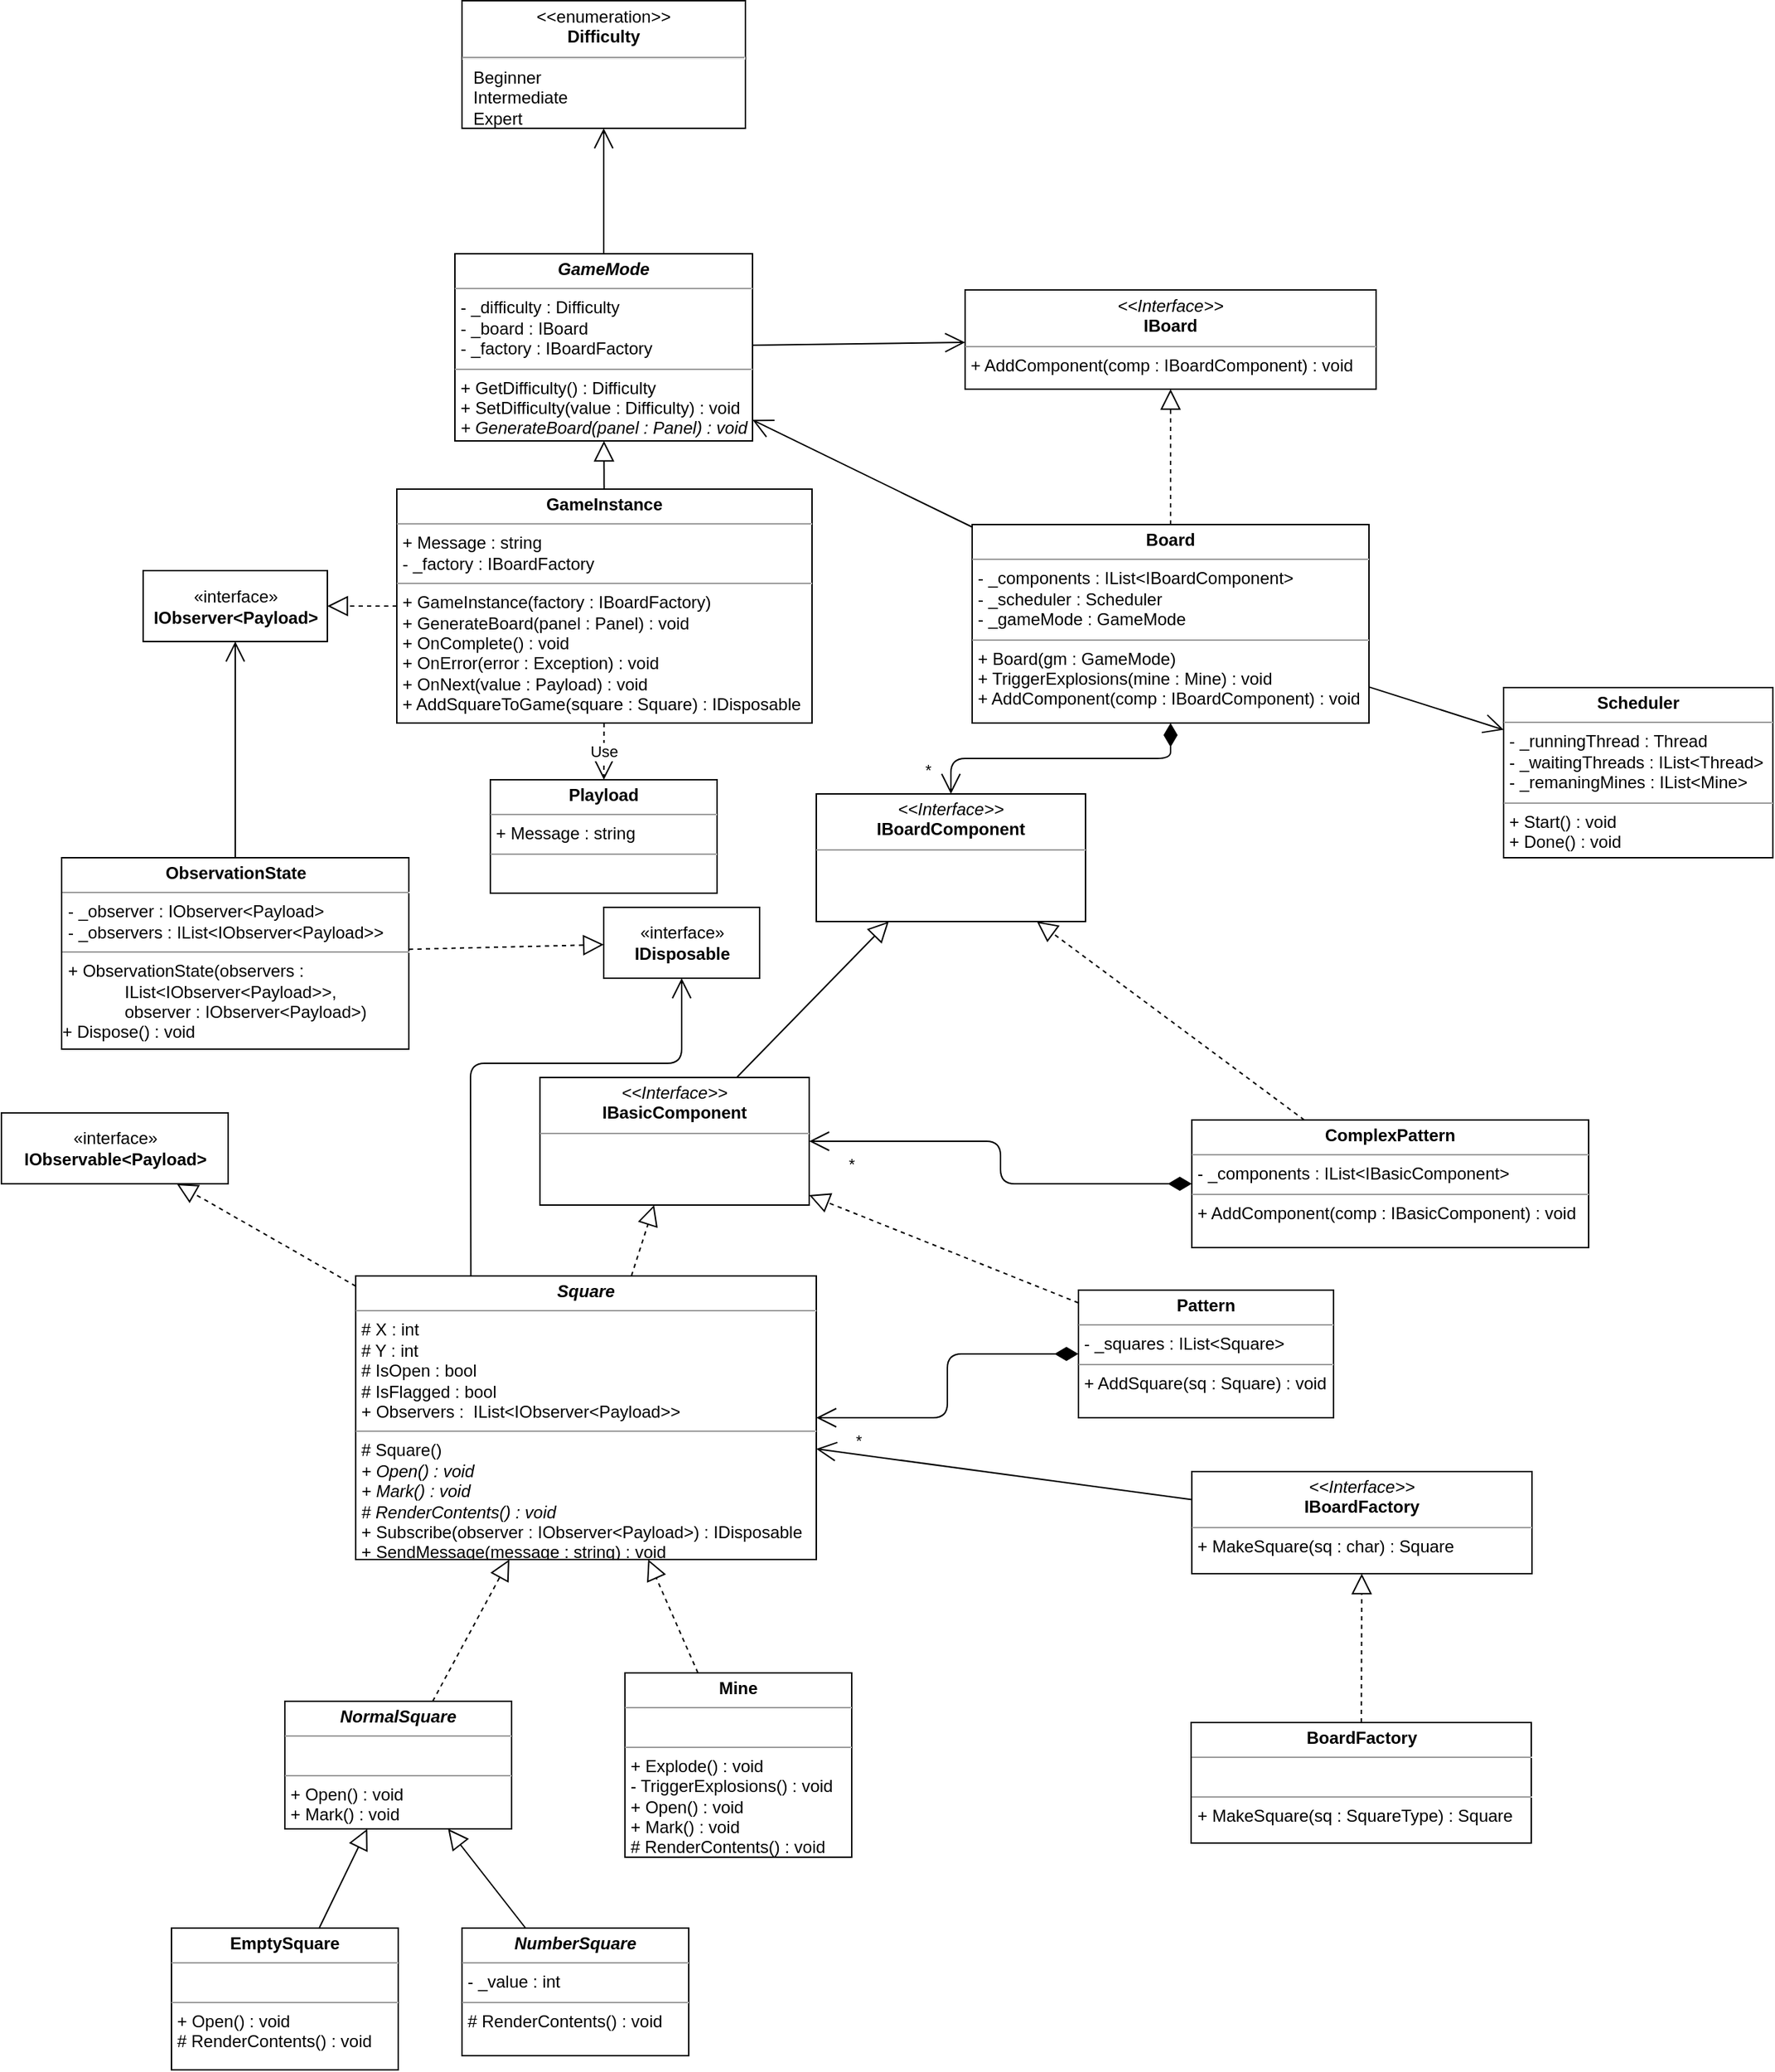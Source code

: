 <mxfile version="10.6.3" type="device"><diagram id="pnodZiI6A9-rPGKO3RXd" name="Page-1"><mxGraphModel dx="1860" dy="1650" grid="1" gridSize="10" guides="1" tooltips="1" connect="1" arrows="1" fold="1" page="1" pageScale="1" pageWidth="850" pageHeight="1100" math="0" shadow="0"><root><mxCell id="0"/><mxCell id="1" parent="0"/><mxCell id="dl6-OlrVoj3H5_6Asgak-1" value="&lt;p style=&quot;margin: 0px ; margin-top: 4px ; text-align: center&quot;&gt;&lt;b&gt;&lt;i&gt;NormalSquare&lt;/i&gt;&lt;/b&gt;&lt;/p&gt;&lt;hr size=&quot;1&quot;&gt;&lt;p style=&quot;margin: 0px ; margin-left: 4px&quot;&gt;&lt;br&gt;&lt;/p&gt;&lt;hr size=&quot;1&quot;&gt;&lt;p style=&quot;margin: 0px ; margin-left: 4px&quot;&gt;+ Open() : void&lt;/p&gt;&lt;p style=&quot;margin: 0px ; margin-left: 4px&quot;&gt;+ Mark() : void&lt;/p&gt;" style="verticalAlign=top;align=left;overflow=fill;fontSize=12;fontFamily=Helvetica;html=1;" parent="1" vertex="1"><mxGeometry x="90" y="520" width="160" height="90" as="geometry"/></mxCell><mxCell id="dl6-OlrVoj3H5_6Asgak-4" value="&lt;p style=&quot;margin: 0px ; margin-top: 4px ; text-align: center&quot;&gt;&lt;b&gt;Mine&lt;/b&gt;&lt;/p&gt;&lt;hr size=&quot;1&quot;&gt;&lt;p style=&quot;margin: 0px ; margin-left: 4px&quot;&gt;&lt;br&gt;&lt;/p&gt;&lt;hr size=&quot;1&quot;&gt;&lt;p style=&quot;margin: 0px ; margin-left: 4px&quot;&gt;+ Explode() : void&lt;/p&gt;&lt;p style=&quot;margin: 0px ; margin-left: 4px&quot;&gt;- TriggerExplosions() : void&lt;/p&gt;&lt;p style=&quot;margin: 0px ; margin-left: 4px&quot;&gt;+ Open() : void&lt;/p&gt;&lt;p style=&quot;margin: 0px ; margin-left: 4px&quot;&gt;+ Mark() : void&lt;/p&gt;&lt;p style=&quot;margin: 0px ; margin-left: 4px&quot;&gt;# RenderContents() : void&lt;/p&gt;" style="verticalAlign=top;align=left;overflow=fill;fontSize=12;fontFamily=Helvetica;html=1;" parent="1" vertex="1"><mxGeometry x="330" y="500" width="160" height="130" as="geometry"/></mxCell><mxCell id="dl6-OlrVoj3H5_6Asgak-5" value="&lt;p style=&quot;margin: 0px ; margin-top: 4px ; text-align: center&quot;&gt;&lt;b&gt;EmptySquare&lt;/b&gt;&lt;/p&gt;&lt;hr size=&quot;1&quot;&gt;&lt;p style=&quot;margin: 0px ; margin-left: 4px&quot;&gt;&lt;br&gt;&lt;/p&gt;&lt;hr size=&quot;1&quot;&gt;&lt;p style=&quot;margin: 0px ; margin-left: 4px&quot;&gt;+ Open() : void&lt;/p&gt;&lt;p style=&quot;margin: 0px ; margin-left: 4px&quot;&gt;# RenderContents() : void&lt;br&gt;&lt;/p&gt;" style="verticalAlign=top;align=left;overflow=fill;fontSize=12;fontFamily=Helvetica;html=1;" parent="1" vertex="1"><mxGeometry x="10" y="680" width="160" height="100" as="geometry"/></mxCell><mxCell id="dl6-OlrVoj3H5_6Asgak-6" value="&lt;p style=&quot;margin: 0px ; margin-top: 4px ; text-align: center&quot;&gt;&lt;b&gt;&lt;i&gt;NumberSquare&lt;/i&gt;&lt;/b&gt;&lt;/p&gt;&lt;hr size=&quot;1&quot;&gt;&lt;p style=&quot;margin: 0px ; margin-left: 4px&quot;&gt;- _value : int&lt;/p&gt;&lt;hr size=&quot;1&quot;&gt;&lt;p style=&quot;margin: 0px ; margin-left: 4px&quot;&gt;# RenderContents() : void&lt;/p&gt;" style="verticalAlign=top;align=left;overflow=fill;fontSize=12;fontFamily=Helvetica;html=1;" parent="1" vertex="1"><mxGeometry x="215" y="680" width="160" height="90" as="geometry"/></mxCell><mxCell id="dl6-OlrVoj3H5_6Asgak-30" value="" style="endArrow=block;dashed=1;endFill=0;endSize=12;html=1;" parent="1" source="dl6-OlrVoj3H5_6Asgak-1" target="Zj_N1UgXmJXCf1v0Lo5h-10" edge="1"><mxGeometry width="160" relative="1" as="geometry"><mxPoint x="150" y="340" as="sourcePoint"/><mxPoint x="269.265" y="310" as="targetPoint"/></mxGeometry></mxCell><mxCell id="dl6-OlrVoj3H5_6Asgak-32" value="" style="endArrow=block;dashed=1;endFill=0;endSize=12;html=1;" parent="1" source="dl6-OlrVoj3H5_6Asgak-4" target="Zj_N1UgXmJXCf1v0Lo5h-10" edge="1"><mxGeometry width="160" relative="1" as="geometry"><mxPoint x="590" y="330" as="sourcePoint"/><mxPoint x="321.833" y="310" as="targetPoint"/></mxGeometry></mxCell><mxCell id="dl6-OlrVoj3H5_6Asgak-33" value="" style="edgeStyle=none;html=1;endSize=12;endArrow=block;endFill=0;" parent="1" source="dl6-OlrVoj3H5_6Asgak-5" target="dl6-OlrVoj3H5_6Asgak-1" edge="1"><mxGeometry width="160" relative="1" as="geometry"><mxPoint x="110" y="640" as="sourcePoint"/><mxPoint x="270" y="640" as="targetPoint"/></mxGeometry></mxCell><mxCell id="dl6-OlrVoj3H5_6Asgak-34" value="" style="edgeStyle=none;html=1;endSize=12;endArrow=block;endFill=0;" parent="1" source="dl6-OlrVoj3H5_6Asgak-6" target="dl6-OlrVoj3H5_6Asgak-1" edge="1"><mxGeometry width="160" relative="1" as="geometry"><mxPoint x="360" y="630" as="sourcePoint"/><mxPoint x="520" y="630" as="targetPoint"/></mxGeometry></mxCell><mxCell id="dl6-OlrVoj3H5_6Asgak-35" value="&lt;p style=&quot;margin: 0px ; margin-top: 4px ; text-align: center&quot;&gt;&lt;b&gt;BoardFactory&lt;/b&gt;&lt;/p&gt;&lt;hr size=&quot;1&quot;&gt;&lt;p style=&quot;margin: 0px ; margin-left: 4px&quot;&gt;&lt;br&gt;&lt;/p&gt;&lt;hr size=&quot;1&quot;&gt;&lt;p style=&quot;margin: 0px ; margin-left: 4px&quot;&gt;+ MakeSquare(sq : SquareType) : Square&lt;br&gt;&lt;/p&gt;" style="verticalAlign=top;align=left;overflow=fill;fontSize=12;fontFamily=Helvetica;html=1;" parent="1" vertex="1"><mxGeometry x="729.5" y="535" width="240" height="85" as="geometry"/></mxCell><mxCell id="dl6-OlrVoj3H5_6Asgak-36" value="&lt;p style=&quot;margin: 0px ; margin-top: 4px ; text-align: center&quot;&gt;&lt;i&gt;&amp;lt;&amp;lt;Interface&amp;gt;&amp;gt;&lt;/i&gt;&lt;br&gt;&lt;b&gt;IBoardFactory&lt;/b&gt;&lt;/p&gt;&lt;hr size=&quot;1&quot;&gt;&lt;p style=&quot;margin: 0px ; margin-left: 4px&quot;&gt;+ MakeSquare(sq : char) : Square&lt;/p&gt;" style="verticalAlign=top;align=left;overflow=fill;fontSize=12;fontFamily=Helvetica;html=1;" parent="1" vertex="1"><mxGeometry x="730" y="358" width="240" height="72" as="geometry"/></mxCell><mxCell id="dl6-OlrVoj3H5_6Asgak-37" value="&lt;p style=&quot;margin: 0px ; margin-top: 4px ; text-align: center&quot;&gt;&lt;i&gt;&amp;lt;&amp;lt;Interface&amp;gt;&amp;gt;&lt;/i&gt;&lt;br&gt;&lt;b&gt;IBasicComponent&lt;/b&gt;&lt;/p&gt;&lt;hr size=&quot;1&quot;&gt;&lt;p style=&quot;margin: 0px ; margin-left: 4px&quot;&gt;&lt;br&gt;&lt;/p&gt;" style="verticalAlign=top;align=left;overflow=fill;fontSize=12;fontFamily=Helvetica;html=1;" parent="1" vertex="1"><mxGeometry x="270" y="80" width="190" height="90" as="geometry"/></mxCell><mxCell id="dl6-OlrVoj3H5_6Asgak-38" value="&lt;p style=&quot;margin: 0px ; margin-top: 4px ; text-align: center&quot;&gt;&lt;i&gt;&amp;lt;&amp;lt;Interface&amp;gt;&amp;gt;&lt;/i&gt;&lt;br&gt;&lt;b&gt;IBoardComponent&lt;/b&gt;&lt;/p&gt;&lt;hr size=&quot;1&quot;&gt;&lt;p style=&quot;margin: 0px ; margin-left: 4px&quot;&gt;&lt;br&gt;&lt;/p&gt;" style="verticalAlign=top;align=left;overflow=fill;fontSize=12;fontFamily=Helvetica;html=1;" parent="1" vertex="1"><mxGeometry x="465" y="-120" width="190" height="90" as="geometry"/></mxCell><mxCell id="dl6-OlrVoj3H5_6Asgak-39" value="&lt;p style=&quot;margin: 0px ; margin-top: 4px ; text-align: center&quot;&gt;&lt;b&gt;Pattern&lt;/b&gt;&lt;/p&gt;&lt;hr size=&quot;1&quot;&gt;&lt;p style=&quot;margin: 0px ; margin-left: 4px&quot;&gt;- _squares : IList&amp;lt;Square&amp;gt;&lt;/p&gt;&lt;hr size=&quot;1&quot;&gt;&lt;p style=&quot;margin: 0px ; margin-left: 4px&quot;&gt;+ AddSquare(sq : Square) : void&lt;/p&gt;" style="verticalAlign=top;align=left;overflow=fill;fontSize=12;fontFamily=Helvetica;html=1;" parent="1" vertex="1"><mxGeometry x="650" y="230" width="180" height="90" as="geometry"/></mxCell><mxCell id="dl6-OlrVoj3H5_6Asgak-40" value="*" style="endArrow=open;html=1;endSize=12;startArrow=diamondThin;startSize=14;startFill=1;edgeStyle=orthogonalEdgeStyle;align=left;verticalAlign=bottom;exitX=0;exitY=0.5;exitDx=0;exitDy=0;" parent="1" source="dl6-OlrVoj3H5_6Asgak-39" target="Zj_N1UgXmJXCf1v0Lo5h-10" edge="1"><mxGeometry x="0.778" y="25" relative="1" as="geometry"><mxPoint x="380" y="190" as="sourcePoint"/><mxPoint x="390" y="275" as="targetPoint"/><mxPoint as="offset"/></mxGeometry></mxCell><mxCell id="dl6-OlrVoj3H5_6Asgak-42" value="&lt;p style=&quot;margin: 0px ; margin-top: 4px ; text-align: center&quot;&gt;&lt;b&gt;ComplexPattern&lt;/b&gt;&lt;/p&gt;&lt;hr size=&quot;1&quot;&gt;&lt;p style=&quot;margin: 0px ; margin-left: 4px&quot;&gt;- _components : IList&amp;lt;IBasicComponent&amp;gt;&lt;/p&gt;&lt;hr size=&quot;1&quot;&gt;&lt;p style=&quot;margin: 0px ; margin-left: 4px&quot;&gt;+ AddComponent(comp : IBasicComponent) : void&lt;/p&gt;" style="verticalAlign=top;align=left;overflow=fill;fontSize=12;fontFamily=Helvetica;html=1;" parent="1" vertex="1"><mxGeometry x="730" y="110" width="280" height="90" as="geometry"/></mxCell><mxCell id="dl6-OlrVoj3H5_6Asgak-43" value="*" style="endArrow=open;html=1;endSize=12;startArrow=diamondThin;startSize=14;startFill=1;edgeStyle=orthogonalEdgeStyle;align=left;verticalAlign=bottom;exitX=0;exitY=0.5;exitDx=0;exitDy=0;entryX=1;entryY=0.5;entryDx=0;entryDy=0;" parent="1" source="dl6-OlrVoj3H5_6Asgak-42" target="dl6-OlrVoj3H5_6Asgak-37" edge="1"><mxGeometry x="0.826" y="25" relative="1" as="geometry"><mxPoint x="510" y="160" as="sourcePoint"/><mxPoint x="670" y="160" as="targetPoint"/><mxPoint as="offset"/></mxGeometry></mxCell><mxCell id="dl6-OlrVoj3H5_6Asgak-45" value="" style="endArrow=block;dashed=1;endFill=0;endSize=12;html=1;" parent="1" source="dl6-OlrVoj3H5_6Asgak-42" target="dl6-OlrVoj3H5_6Asgak-38" edge="1"><mxGeometry width="160" relative="1" as="geometry"><mxPoint x="670" y="50" as="sourcePoint"/><mxPoint x="830" y="50" as="targetPoint"/></mxGeometry></mxCell><mxCell id="dl6-OlrVoj3H5_6Asgak-46" value="" style="endArrow=block;dashed=1;endFill=0;endSize=12;html=1;" parent="1" source="Zj_N1UgXmJXCf1v0Lo5h-10" target="dl6-OlrVoj3H5_6Asgak-37" edge="1"><mxGeometry width="160" relative="1" as="geometry"><mxPoint x="311.333" y="240" as="sourcePoint"/><mxPoint x="620" y="200" as="targetPoint"/></mxGeometry></mxCell><mxCell id="dl6-OlrVoj3H5_6Asgak-47" value="" style="endArrow=block;dashed=1;endFill=0;endSize=12;html=1;" parent="1" source="dl6-OlrVoj3H5_6Asgak-39" target="dl6-OlrVoj3H5_6Asgak-37" edge="1"><mxGeometry width="160" relative="1" as="geometry"><mxPoint x="410" y="210" as="sourcePoint"/><mxPoint x="570" y="210" as="targetPoint"/></mxGeometry></mxCell><mxCell id="dl6-OlrVoj3H5_6Asgak-48" value="&lt;p style=&quot;margin: 0px ; margin-top: 4px ; text-align: center&quot;&gt;&lt;b&gt;Board&lt;/b&gt;&lt;/p&gt;&lt;hr size=&quot;1&quot;&gt;&lt;p style=&quot;margin: 0px ; margin-left: 4px&quot;&gt;- _components : IList&amp;lt;IBoardComponent&amp;gt;&lt;/p&gt;&lt;p style=&quot;margin: 0px ; margin-left: 4px&quot;&gt;- _scheduler : Scheduler&lt;/p&gt;&lt;p style=&quot;margin: 0px ; margin-left: 4px&quot;&gt;- _gameMode : GameMode&lt;/p&gt;&lt;hr size=&quot;1&quot;&gt;&lt;p style=&quot;margin: 0px ; margin-left: 4px&quot;&gt;+ Board(gm : GameMode)&lt;/p&gt;&lt;p style=&quot;margin: 0px ; margin-left: 4px&quot;&gt;+ TriggerExplosions(mine : Mine) : void&lt;/p&gt;&lt;p style=&quot;margin: 0px ; margin-left: 4px&quot;&gt;+ AddComponent(comp : IBoardComponent) : void&lt;/p&gt;" style="verticalAlign=top;align=left;overflow=fill;fontSize=12;fontFamily=Helvetica;html=1;" parent="1" vertex="1"><mxGeometry x="575" y="-310" width="280" height="140" as="geometry"/></mxCell><mxCell id="dl6-OlrVoj3H5_6Asgak-49" value="*" style="endArrow=open;html=1;endSize=12;startArrow=diamondThin;startSize=14;startFill=1;edgeStyle=orthogonalEdgeStyle;align=left;verticalAlign=bottom;" parent="1" source="dl6-OlrVoj3H5_6Asgak-48" target="dl6-OlrVoj3H5_6Asgak-38" edge="1"><mxGeometry x="0.915" y="-20" relative="1" as="geometry"><mxPoint x="350" y="-260" as="sourcePoint"/><mxPoint x="510" y="-260" as="targetPoint"/><mxPoint as="offset"/></mxGeometry></mxCell><mxCell id="dl6-OlrVoj3H5_6Asgak-51" value="" style="endArrow=block;dashed=1;endFill=0;endSize=12;html=1;" parent="1" source="dl6-OlrVoj3H5_6Asgak-35" target="dl6-OlrVoj3H5_6Asgak-36" edge="1"><mxGeometry width="160" relative="1" as="geometry"><mxPoint x="860" y="480" as="sourcePoint"/><mxPoint x="1020" y="480" as="targetPoint"/></mxGeometry></mxCell><mxCell id="dl6-OlrVoj3H5_6Asgak-52" value="" style="endArrow=open;endFill=1;endSize=12;html=1;" parent="1" source="dl6-OlrVoj3H5_6Asgak-36" target="Zj_N1UgXmJXCf1v0Lo5h-10" edge="1"><mxGeometry width="160" relative="1" as="geometry"><mxPoint x="510" y="490" as="sourcePoint"/><mxPoint x="390" y="304.364" as="targetPoint"/></mxGeometry></mxCell><mxCell id="Zj_N1UgXmJXCf1v0Lo5h-3" value="&lt;p style=&quot;margin: 0px ; margin-top: 4px ; text-align: center&quot;&gt;&lt;b&gt;GameInstance&lt;/b&gt;&lt;/p&gt;&lt;hr size=&quot;1&quot;&gt;&lt;p style=&quot;margin: 0px ; margin-left: 4px&quot;&gt;+ Message : string&lt;/p&gt;&lt;p style=&quot;margin: 0px ; margin-left: 4px&quot;&gt;- _factory : IBoardFactory&lt;/p&gt;&lt;hr size=&quot;1&quot;&gt;&lt;p style=&quot;margin: 0px ; margin-left: 4px&quot;&gt;+ GameInstance(factory : IBoardFactory)&lt;/p&gt;&lt;p style=&quot;margin: 0px ; margin-left: 4px&quot;&gt;+ GenerateBoard(panel : Panel) : void&lt;/p&gt;&lt;p style=&quot;margin: 0px ; margin-left: 4px&quot;&gt;+ OnComplete() : void&lt;/p&gt;&lt;p style=&quot;margin: 0px ; margin-left: 4px&quot;&gt;+ OnError(error : Exception) : void&lt;/p&gt;&lt;p style=&quot;margin: 0px ; margin-left: 4px&quot;&gt;+ OnNext(value : Payload) : void&lt;/p&gt;&lt;p style=&quot;margin: 0px ; margin-left: 4px&quot;&gt;+ AddSquareToGame(square : Square) : IDisposable&lt;/p&gt;" style="verticalAlign=top;align=left;overflow=fill;fontSize=12;fontFamily=Helvetica;html=1;" parent="1" vertex="1"><mxGeometry x="169" y="-335" width="293" height="165" as="geometry"/></mxCell><mxCell id="Zj_N1UgXmJXCf1v0Lo5h-4" value="&lt;p style=&quot;margin: 0px ; margin-top: 4px ; text-align: center&quot;&gt;&amp;lt;&amp;lt;enumeration&amp;gt;&amp;gt;&lt;br&gt;&lt;b&gt;Difficulty&lt;/b&gt;&lt;/p&gt;&lt;hr&gt;&lt;p style=&quot;margin: 0px ; margin-left: 8px ; text-align: left&quot;&gt;Beginner&lt;/p&gt;&lt;p style=&quot;margin: 0px ; margin-left: 8px ; text-align: left&quot;&gt;Intermediate&lt;/p&gt;&lt;p style=&quot;margin: 0px ; margin-left: 8px ; text-align: left&quot;&gt;Expert&lt;/p&gt;" style="shape=rect;html=1;overflow=fill;whiteSpace=wrap;" parent="1" vertex="1"><mxGeometry x="215" y="-679.5" width="200" height="90" as="geometry"/></mxCell><mxCell id="Zj_N1UgXmJXCf1v0Lo5h-10" value="&lt;p style=&quot;margin: 0px ; margin-top: 4px ; text-align: center&quot;&gt;&lt;b&gt;&lt;i&gt;Square&lt;/i&gt;&lt;/b&gt;&lt;/p&gt;&lt;hr size=&quot;1&quot;&gt;&lt;p style=&quot;margin: 0px ; margin-left: 4px&quot;&gt;# X : int&lt;/p&gt;&lt;p style=&quot;margin: 0px ; margin-left: 4px&quot;&gt;# Y : int&lt;/p&gt;&lt;p style=&quot;margin: 0px ; margin-left: 4px&quot;&gt;# IsOpen : bool&lt;br&gt;&lt;/p&gt;&lt;p style=&quot;margin: 0px ; margin-left: 4px&quot;&gt;# IsFlagged : bool&lt;/p&gt;&lt;p style=&quot;margin: 0px ; margin-left: 4px&quot;&gt;+ Observers :&amp;nbsp; IList&amp;lt;IObserver&amp;lt;Payload&amp;gt;&amp;gt;&lt;/p&gt;&lt;hr size=&quot;1&quot;&gt;&lt;p style=&quot;margin: 0px ; margin-left: 4px&quot;&gt;# Square()&lt;/p&gt;&lt;p style=&quot;margin: 0px ; margin-left: 4px&quot;&gt;&lt;i&gt;+ Open() : void&lt;/i&gt;&lt;/p&gt;&lt;p style=&quot;margin: 0px ; margin-left: 4px&quot;&gt;&lt;i&gt;+ Mark() : void&lt;/i&gt;&lt;/p&gt;&lt;p style=&quot;margin: 0px ; margin-left: 4px&quot;&gt;&lt;i&gt;# RenderContents() : void&lt;/i&gt;&lt;/p&gt;&lt;p style=&quot;margin: 0px ; margin-left: 4px&quot;&gt;+ Subscribe(observer : IObserver&amp;lt;Payload&amp;gt;) : IDisposable&lt;/p&gt;&lt;p style=&quot;margin: 0px ; margin-left: 4px&quot;&gt;+ SendMessage(message : string) : void&lt;/p&gt;" style="verticalAlign=top;align=left;overflow=fill;fontSize=12;fontFamily=Helvetica;html=1;" parent="1" vertex="1"><mxGeometry x="140" y="220" width="325" height="200" as="geometry"/></mxCell><mxCell id="Zj_N1UgXmJXCf1v0Lo5h-11" value="&lt;p style=&quot;margin: 0px ; margin-top: 4px ; text-align: center&quot;&gt;&lt;b&gt;&lt;i&gt;GameMode&lt;/i&gt;&lt;/b&gt;&lt;/p&gt;&lt;hr size=&quot;1&quot;&gt;&lt;p style=&quot;margin: 0px ; margin-left: 4px&quot;&gt;- _difficulty : Difficulty&lt;/p&gt;&lt;p style=&quot;margin: 0px ; margin-left: 4px&quot;&gt;- _board : IBoard&lt;/p&gt;&lt;p style=&quot;margin: 0px ; margin-left: 4px&quot;&gt;- _factory : IBoardFactory&lt;/p&gt;&lt;hr size=&quot;1&quot;&gt;&lt;p style=&quot;margin: 0px ; margin-left: 4px&quot;&gt;+ GetDifficulty() : Difficulty&lt;/p&gt;&lt;p style=&quot;margin: 0px ; margin-left: 4px&quot;&gt;+ SetDifficulty(value : Difficulty) : void&lt;/p&gt;&lt;p style=&quot;margin: 0px ; margin-left: 4px&quot;&gt;&lt;i&gt;+ GenerateBoard(panel : Panel) : void&lt;/i&gt;&lt;/p&gt;" style="verticalAlign=top;align=left;overflow=fill;fontSize=12;fontFamily=Helvetica;html=1;" parent="1" vertex="1"><mxGeometry x="210" y="-501" width="210" height="132" as="geometry"/></mxCell><mxCell id="Zj_N1UgXmJXCf1v0Lo5h-12" value="" style="endArrow=open;endFill=1;endSize=12;html=1;" parent="1" source="Zj_N1UgXmJXCf1v0Lo5h-11" target="Zj_N1UgXmJXCf1v0Lo5h-13" edge="1"><mxGeometry width="160" relative="1" as="geometry"><mxPoint x="970" y="40" as="sourcePoint"/><mxPoint x="900" y="-400" as="targetPoint"/></mxGeometry></mxCell><mxCell id="Zj_N1UgXmJXCf1v0Lo5h-13" value="&lt;p style=&quot;margin: 0px ; margin-top: 4px ; text-align: center&quot;&gt;&lt;i&gt;&amp;lt;&amp;lt;Interface&amp;gt;&amp;gt;&lt;/i&gt;&lt;br&gt;&lt;b&gt;IBoard&lt;/b&gt;&lt;/p&gt;&lt;hr size=&quot;1&quot;&gt;&lt;p style=&quot;margin: 0px ; margin-left: 4px&quot;&gt;+ AddComponent(comp : IBoardComponent) : void&lt;br&gt;&lt;/p&gt;" style="verticalAlign=top;align=left;overflow=fill;fontSize=12;fontFamily=Helvetica;html=1;" parent="1" vertex="1"><mxGeometry x="570" y="-475.5" width="290" height="70" as="geometry"/></mxCell><mxCell id="Zj_N1UgXmJXCf1v0Lo5h-14" value="" style="endArrow=block;dashed=1;endFill=0;endSize=12;html=1;" parent="1" source="dl6-OlrVoj3H5_6Asgak-48" target="Zj_N1UgXmJXCf1v0Lo5h-13" edge="1"><mxGeometry width="160" relative="1" as="geometry"><mxPoint x="670" y="-350" as="sourcePoint"/><mxPoint x="830" y="-350" as="targetPoint"/></mxGeometry></mxCell><mxCell id="Zj_N1UgXmJXCf1v0Lo5h-15" value="" style="endArrow=open;endFill=1;endSize=12;html=1;" parent="1" source="dl6-OlrVoj3H5_6Asgak-48" target="Zj_N1UgXmJXCf1v0Lo5h-11" edge="1"><mxGeometry width="160" relative="1" as="geometry"><mxPoint x="890" y="-350" as="sourcePoint"/><mxPoint x="1050" y="-350" as="targetPoint"/></mxGeometry></mxCell><mxCell id="Zj_N1UgXmJXCf1v0Lo5h-16" value="" style="endArrow=open;endFill=1;endSize=12;html=1;" parent="1" source="Zj_N1UgXmJXCf1v0Lo5h-11" target="Zj_N1UgXmJXCf1v0Lo5h-4" edge="1"><mxGeometry width="160" relative="1" as="geometry"><mxPoint x="260" y="-589.5" as="sourcePoint"/><mxPoint x="420" y="-589.5" as="targetPoint"/></mxGeometry></mxCell><mxCell id="Zj_N1UgXmJXCf1v0Lo5h-17" value="" style="edgeStyle=none;html=1;endSize=12;endArrow=block;endFill=0;" parent="1" source="Zj_N1UgXmJXCf1v0Lo5h-3" target="Zj_N1UgXmJXCf1v0Lo5h-11" edge="1"><mxGeometry width="160" relative="1" as="geometry"><mxPoint x="130" y="-119.5" as="sourcePoint"/><mxPoint x="290" y="-119.5" as="targetPoint"/></mxGeometry></mxCell><mxCell id="Zj_N1UgXmJXCf1v0Lo5h-18" value="&lt;p style=&quot;margin: 0px ; margin-top: 4px ; text-align: center&quot;&gt;&lt;b&gt;Playload&lt;/b&gt;&lt;/p&gt;&lt;hr size=&quot;1&quot;&gt;&lt;p style=&quot;margin: 0px ; margin-left: 4px&quot;&gt;+ Message : string&lt;/p&gt;&lt;hr size=&quot;1&quot;&gt;&lt;p style=&quot;margin: 0px ; margin-left: 4px&quot;&gt;&lt;br&gt;&lt;/p&gt;" style="verticalAlign=top;align=left;overflow=fill;fontSize=12;fontFamily=Helvetica;html=1;" parent="1" vertex="1"><mxGeometry x="235" y="-130" width="160" height="80" as="geometry"/></mxCell><mxCell id="Zj_N1UgXmJXCf1v0Lo5h-19" value="«interface»&lt;br&gt;&lt;b&gt;IObservable&amp;lt;Payload&amp;gt;&lt;/b&gt;" style="html=1;" parent="1" vertex="1"><mxGeometry x="-110" y="105" width="160" height="50" as="geometry"/></mxCell><mxCell id="Zj_N1UgXmJXCf1v0Lo5h-22" value="" style="endArrow=block;dashed=1;endFill=0;endSize=12;html=1;" parent="1" source="Zj_N1UgXmJXCf1v0Lo5h-10" target="Zj_N1UgXmJXCf1v0Lo5h-19" edge="1"><mxGeometry width="160" relative="1" as="geometry"><mxPoint x="-60" y="190" as="sourcePoint"/><mxPoint x="100" y="190" as="targetPoint"/></mxGeometry></mxCell><mxCell id="Zj_N1UgXmJXCf1v0Lo5h-23" value="«interface»&lt;br&gt;&lt;b&gt;IObserver&amp;lt;Payload&amp;gt;&lt;/b&gt;" style="html=1;" parent="1" vertex="1"><mxGeometry x="-10" y="-277.5" width="130" height="50" as="geometry"/></mxCell><mxCell id="Zj_N1UgXmJXCf1v0Lo5h-24" value="" style="endArrow=block;dashed=1;endFill=0;endSize=12;html=1;" parent="1" source="Zj_N1UgXmJXCf1v0Lo5h-3" target="Zj_N1UgXmJXCf1v0Lo5h-23" edge="1"><mxGeometry width="160" relative="1" as="geometry"><mxPoint x="290" y="-140" as="sourcePoint"/><mxPoint x="200" y="-254.5" as="targetPoint"/></mxGeometry></mxCell><mxCell id="Zj_N1UgXmJXCf1v0Lo5h-25" value="Use" style="endArrow=open;endSize=12;dashed=1;html=1;" parent="1" source="Zj_N1UgXmJXCf1v0Lo5h-3" target="Zj_N1UgXmJXCf1v0Lo5h-18" edge="1"><mxGeometry width="160" relative="1" as="geometry"><mxPoint x="180" y="-120" as="sourcePoint"/><mxPoint x="340" y="-120" as="targetPoint"/><Array as="points"/></mxGeometry></mxCell><mxCell id="Zj_N1UgXmJXCf1v0Lo5h-26" value="«interface»&lt;br&gt;&lt;b&gt;IDisposable&lt;/b&gt;" style="html=1;" parent="1" vertex="1"><mxGeometry x="315" y="-40" width="110" height="50" as="geometry"/></mxCell><mxCell id="Zj_N1UgXmJXCf1v0Lo5h-27" value="&lt;p style=&quot;margin: 0px ; margin-top: 4px ; text-align: center&quot;&gt;&lt;b&gt;ObservationState&lt;/b&gt;&lt;/p&gt;&lt;hr size=&quot;1&quot;&gt;&lt;p style=&quot;margin: 0px ; margin-left: 4px&quot;&gt;- _observer : IObserver&amp;lt;Payload&amp;gt;&lt;/p&gt;&lt;p style=&quot;margin: 0px ; margin-left: 4px&quot;&gt;- _observers : IList&amp;lt;IObserver&amp;lt;Payload&amp;gt;&amp;gt;&lt;/p&gt;&lt;hr size=&quot;1&quot;&gt;&lt;p style=&quot;margin: 0px ; margin-left: 4px&quot;&gt;+ ObservationState(observers :&amp;nbsp;&lt;/p&gt;&lt;blockquote style=&quot;margin: 0 0 0 40px ; border: none ; padding: 0px&quot;&gt;&lt;p style=&quot;margin: 0px ; margin-left: 4px&quot;&gt;IList&amp;lt;IObserver&amp;lt;Payload&amp;gt;&amp;gt;,&amp;nbsp;&lt;/p&gt;&lt;p style=&quot;margin: 0px ; margin-left: 4px&quot;&gt;observer : IObserver&amp;lt;Payload&amp;gt;)&lt;/p&gt;&lt;/blockquote&gt;+ Dispose() : void&lt;br&gt;" style="verticalAlign=top;align=left;overflow=fill;fontSize=12;fontFamily=Helvetica;html=1;" parent="1" vertex="1"><mxGeometry x="-67.5" y="-75" width="245" height="135" as="geometry"/></mxCell><mxCell id="Zj_N1UgXmJXCf1v0Lo5h-28" value="" style="endArrow=block;dashed=1;endFill=0;endSize=12;html=1;" parent="1" source="Zj_N1UgXmJXCf1v0Lo5h-27" target="Zj_N1UgXmJXCf1v0Lo5h-26" edge="1"><mxGeometry width="160" relative="1" as="geometry"><mxPoint x="220" y="30" as="sourcePoint"/><mxPoint x="380" y="30" as="targetPoint"/></mxGeometry></mxCell><mxCell id="Zj_N1UgXmJXCf1v0Lo5h-30" value="" style="endArrow=open;endFill=1;endSize=12;html=1;" parent="1" source="Zj_N1UgXmJXCf1v0Lo5h-27" target="Zj_N1UgXmJXCf1v0Lo5h-23" edge="1"><mxGeometry width="160" relative="1" as="geometry"><mxPoint x="40" y="-150" as="sourcePoint"/><mxPoint x="200" y="-150" as="targetPoint"/></mxGeometry></mxCell><mxCell id="Zj_N1UgXmJXCf1v0Lo5h-32" value="&lt;p style=&quot;margin: 0px ; margin-top: 4px ; text-align: center&quot;&gt;&lt;b&gt;Scheduler&lt;/b&gt;&lt;/p&gt;&lt;hr size=&quot;1&quot;&gt;&lt;p style=&quot;margin: 0px ; margin-left: 4px&quot;&gt;- _runningThread : Thread&lt;/p&gt;&lt;p style=&quot;margin: 0px ; margin-left: 4px&quot;&gt;- _waitingThreads : IList&amp;lt;Thread&amp;gt;&lt;/p&gt;&lt;p style=&quot;margin: 0px ; margin-left: 4px&quot;&gt;- _remaningMines : IList&amp;lt;Mine&amp;gt;&lt;/p&gt;&lt;hr size=&quot;1&quot;&gt;&lt;p style=&quot;margin: 0px ; margin-left: 4px&quot;&gt;+ Start() : void&lt;/p&gt;&lt;p style=&quot;margin: 0px ; margin-left: 4px&quot;&gt;+ Done() : void&lt;/p&gt;" style="verticalAlign=top;align=left;overflow=fill;fontSize=12;fontFamily=Helvetica;html=1;" parent="1" vertex="1"><mxGeometry x="950" y="-195" width="190" height="120" as="geometry"/></mxCell><mxCell id="Zj_N1UgXmJXCf1v0Lo5h-36" value="" style="endArrow=open;endFill=1;endSize=12;html=1;" parent="1" source="dl6-OlrVoj3H5_6Asgak-48" target="Zj_N1UgXmJXCf1v0Lo5h-32" edge="1"><mxGeometry width="160" relative="1" as="geometry"><mxPoint x="740" y="-110" as="sourcePoint"/><mxPoint x="900" y="-110" as="targetPoint"/></mxGeometry></mxCell><mxCell id="4sMS7BNWv_2FVRlGOwsU-1" value="" style="edgeStyle=none;html=1;endSize=12;endArrow=block;endFill=0;" parent="1" source="dl6-OlrVoj3H5_6Asgak-37" target="dl6-OlrVoj3H5_6Asgak-38" edge="1"><mxGeometry width="160" relative="1" as="geometry"><mxPoint x="490" y="30" as="sourcePoint"/><mxPoint x="650" y="30" as="targetPoint"/></mxGeometry></mxCell><mxCell id="hIwjcrPn_m_a7-lA1DSF-1" value="" style="endArrow=open;endFill=1;endSize=12;html=1;exitX=0.25;exitY=0;exitDx=0;exitDy=0;" edge="1" parent="1" source="Zj_N1UgXmJXCf1v0Lo5h-10" target="Zj_N1UgXmJXCf1v0Lo5h-26"><mxGeometry width="160" relative="1" as="geometry"><mxPoint x="200" y="190" as="sourcePoint"/><mxPoint x="340" y="90" as="targetPoint"/><Array as="points"><mxPoint x="221" y="70"/><mxPoint x="370" y="70"/></Array></mxGeometry></mxCell></root></mxGraphModel></diagram></mxfile>